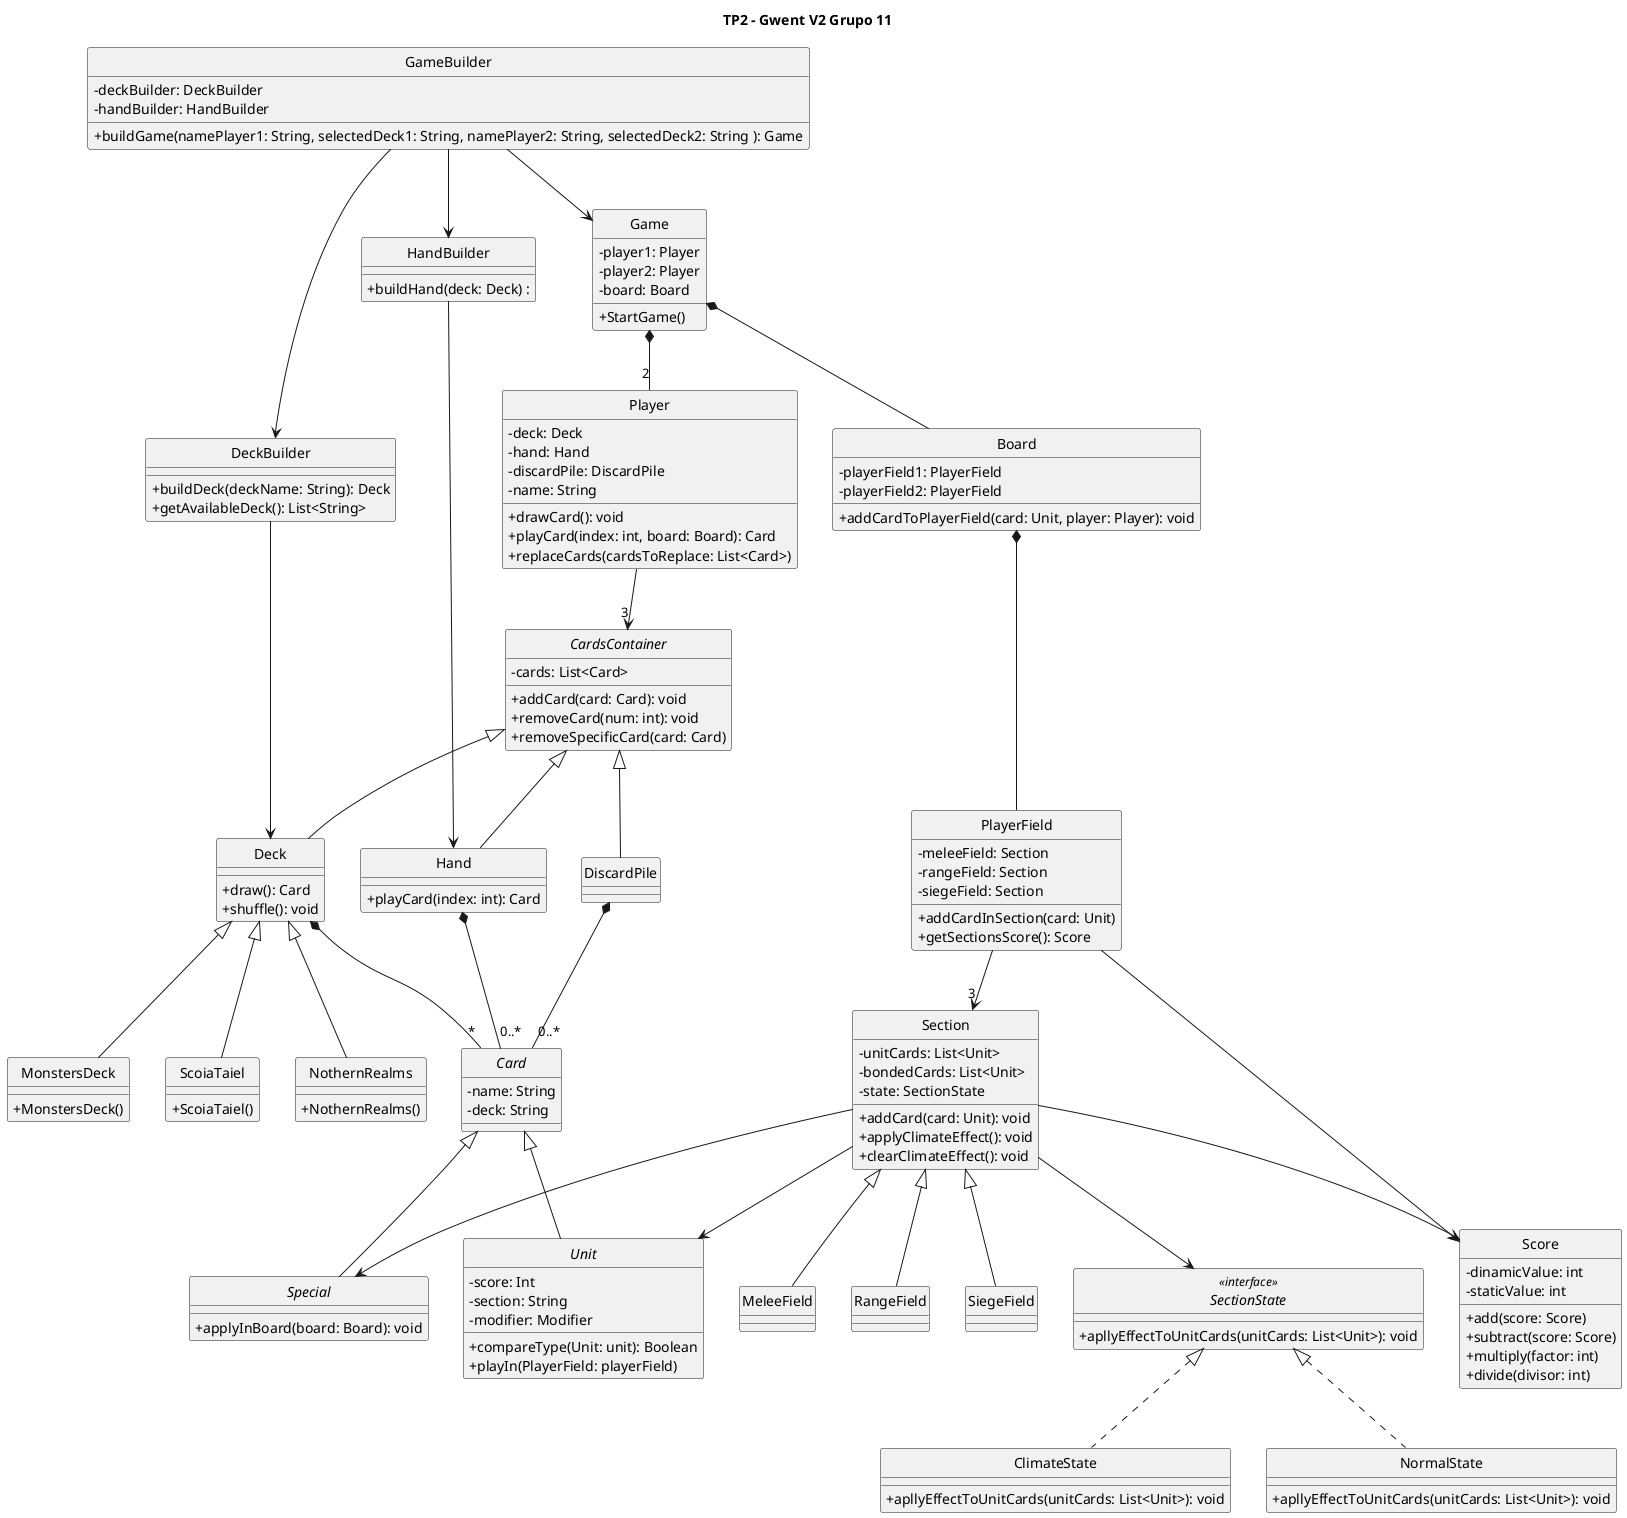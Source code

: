 @startuml Diagrama de Clases

skinparam monochrome true
hide circle
skinparam classAttributeIconSize 0

title TP2 - Gwent V2 Grupo 11

class GameBuilder {
    - deckBuilder: DeckBuilder
    - handBuilder: HandBuilder
    + buildGame(namePlayer1: String, selectedDeck1: String, namePlayer2: String, selectedDeck2: String ): Game
}

class DeckBuilder {
    + buildDeck(deckName: String): Deck
    + getAvailableDeck(): List<String>
}

class HandBuilder {
    + buildHand(deck: Deck) :
}

class Game {
    - player1: Player
    - player2: Player
    - board: Board
    + StartGame()
}

class Board {
    - playerField1: PlayerField
    - playerField2: PlayerField
    + addCardToPlayerField(card: Unit, player: Player): void
}

class Section {
    - unitCards: List<Unit>
    - bondedCards: List<Unit>
    - state: SectionState
    + addCard(card: Unit): void
    + applyClimateEffect(): void
    + clearClimateEffect(): void
}

interface SectionState <<interface>>{
    + apllyEffectToUnitCards(unitCards: List<Unit>): void
}

class ClimateState {
    + apllyEffectToUnitCards(unitCards: List<Unit>): void
}

class NormalState {
    + apllyEffectToUnitCards(unitCards: List<Unit>): void
}

class Player {
    - deck: Deck
    - hand: Hand
    - discardPile: DiscardPile
    - name: String
    + drawCard(): void
    + playCard(index: int, board: Board): Card
    + replaceCards(cardsToReplace: List<Card>)
}

class Score {
    - dinamicValue: int
    - staticValue: int
    + add(score: Score)
    + subtract(score: Score)
    + multiply(factor: int)
    + divide(divisor: int)
}

abstract class CardsContainer {
    - cards: List<Card>
    + addCard(card: Card): void
    + removeCard(num: int): void
    + removeSpecificCard(card: Card)
}

class Deck {
    + draw(): Card
    + shuffle(): void
}

class MonstersDeck {
    + MonstersDeck()
}

class ScoiaTaiel {
    + ScoiaTaiel()
}

class NothernRealms {
    + NothernRealms()
}

class Hand {
    + playCard(index: int): Card
}

class DiscardPile {
}

abstract class Card {
    - name: String
    - deck: String
}

abstract class Unit {
    - score: Int
    - section: String
    - modifier: Modifier 
    + compareType(Unit: unit): Boolean
    + playIn(PlayerField: playerField)
}

abstract class Special {
    + applyInBoard(board: Board): void
}

class PlayerField {
    - meleeField: Section
    - rangeField: Section
    - siegeField: Section
    + addCardInSection(card: Unit)
    + getSectionsScore(): Score
}

class MeleeField
class RangeField
class SiegeField 

GameBuilder --> Game
GameBuilder --> DeckBuilder
GameBuilder --> HandBuilder
DeckBuilder --> Deck
HandBuilder --> Hand
Game *-- "2" Player
Game *-- Board

Board   *-- PlayerField
PlayerField --> "3" Section
Section <|-- MeleeField
Section <|-- RangeField
Section <|-- SiegeField
Section --> Unit
Section --> Special
Section  --> Score
Section --> SectionState
SectionState <|.. ClimateState
SectionState <|.. NormalState

PlayerField --> Score
Player  --> "3" CardsContainer

CardsContainer <|-- DiscardPile
CardsContainer <|-- Deck
CardsContainer <|-- Hand

Deck *-- "*" Card
Deck <|-- MonstersDeck
Deck <|-- NothernRealms
Deck <|-- ScoiaTaiel

Hand *-- "0..*" Card
DiscardPile *-- "0..*" Card

Card <|-- Unit
Card <|-- Special

@enduml


